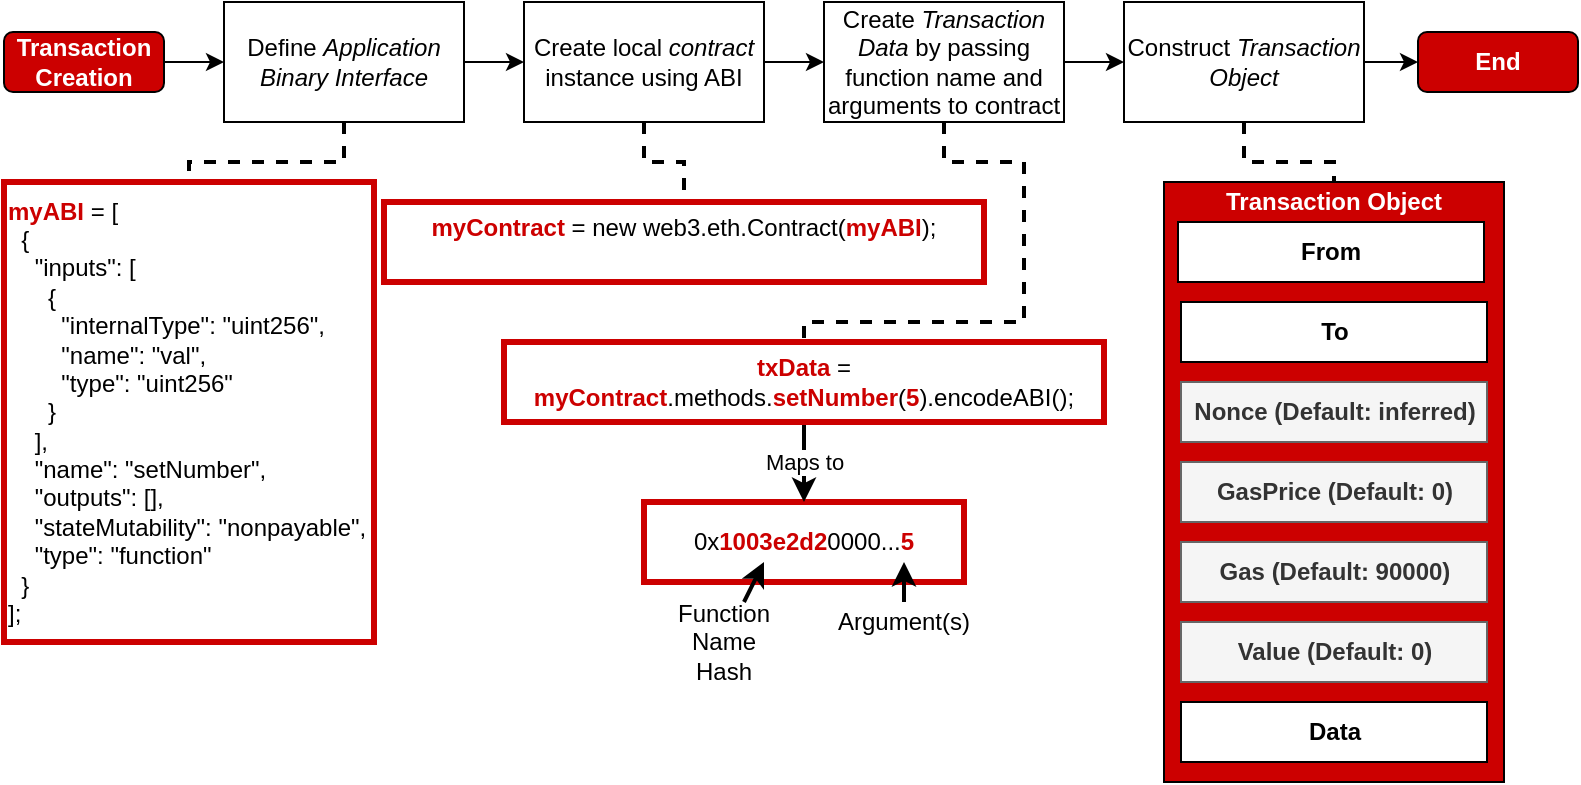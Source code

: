 <mxfile version="14.4.8" type="device"><diagram id="9A7mvMppT19N7c5xAvms" name="Page-1"><mxGraphModel dx="2062" dy="1052" grid="1" gridSize="10" guides="1" tooltips="1" connect="1" arrows="1" fold="1" page="1" pageScale="1" pageWidth="827" pageHeight="1169" math="0" shadow="0"><root><mxCell id="0"/><mxCell id="1" parent="0"/><mxCell id="24Ap_lHDoP3RjYQpcjb1-23" style="edgeStyle=orthogonalEdgeStyle;rounded=0;orthogonalLoop=1;jettySize=auto;html=1;exitX=1;exitY=0.5;exitDx=0;exitDy=0;entryX=0;entryY=0.5;entryDx=0;entryDy=0;endArrow=classic;endFill=1;strokeWidth=1;fontColor=#FFFFFF;" edge="1" parent="1" source="24Ap_lHDoP3RjYQpcjb1-1" target="24Ap_lHDoP3RjYQpcjb1-2"><mxGeometry relative="1" as="geometry"/></mxCell><mxCell id="24Ap_lHDoP3RjYQpcjb1-1" value="Transaction Creation" style="rounded=1;whiteSpace=wrap;html=1;fontStyle=1;fillColor=#CC0000;fontColor=#FFFFFF;" vertex="1" parent="1"><mxGeometry x="20" y="35" width="80" height="30" as="geometry"/></mxCell><mxCell id="24Ap_lHDoP3RjYQpcjb1-12" style="edgeStyle=orthogonalEdgeStyle;rounded=0;orthogonalLoop=1;jettySize=auto;html=1;exitX=0.5;exitY=1;exitDx=0;exitDy=0;entryX=0.5;entryY=0;entryDx=0;entryDy=0;fontColor=#FFFFFF;endArrow=none;endFill=0;dashed=1;strokeWidth=2;" edge="1" parent="1" source="24Ap_lHDoP3RjYQpcjb1-2" target="24Ap_lHDoP3RjYQpcjb1-9"><mxGeometry relative="1" as="geometry"/></mxCell><mxCell id="24Ap_lHDoP3RjYQpcjb1-24" style="edgeStyle=orthogonalEdgeStyle;rounded=0;orthogonalLoop=1;jettySize=auto;html=1;exitX=1;exitY=0.5;exitDx=0;exitDy=0;entryX=0;entryY=0.5;entryDx=0;entryDy=0;endArrow=classic;endFill=1;strokeWidth=1;fontColor=#FFFFFF;" edge="1" parent="1" source="24Ap_lHDoP3RjYQpcjb1-2" target="24Ap_lHDoP3RjYQpcjb1-3"><mxGeometry relative="1" as="geometry"/></mxCell><mxCell id="24Ap_lHDoP3RjYQpcjb1-2" value="Define &lt;i&gt;Application Binary Interface&lt;/i&gt;" style="rounded=0;whiteSpace=wrap;html=1;" vertex="1" parent="1"><mxGeometry x="130" y="20" width="120" height="60" as="geometry"/></mxCell><mxCell id="24Ap_lHDoP3RjYQpcjb1-16" style="edgeStyle=orthogonalEdgeStyle;rounded=0;orthogonalLoop=1;jettySize=auto;html=1;exitX=0.5;exitY=1;exitDx=0;exitDy=0;entryX=0.5;entryY=0;entryDx=0;entryDy=0;dashed=1;endArrow=none;endFill=0;strokeWidth=2;fontColor=#FFFFFF;" edge="1" parent="1" source="24Ap_lHDoP3RjYQpcjb1-3" target="24Ap_lHDoP3RjYQpcjb1-15"><mxGeometry relative="1" as="geometry"/></mxCell><mxCell id="24Ap_lHDoP3RjYQpcjb1-25" style="edgeStyle=orthogonalEdgeStyle;rounded=0;orthogonalLoop=1;jettySize=auto;html=1;exitX=1;exitY=0.5;exitDx=0;exitDy=0;entryX=0;entryY=0.5;entryDx=0;entryDy=0;endArrow=classic;endFill=1;strokeWidth=1;fontColor=#FFFFFF;" edge="1" parent="1" source="24Ap_lHDoP3RjYQpcjb1-3" target="24Ap_lHDoP3RjYQpcjb1-4"><mxGeometry relative="1" as="geometry"/></mxCell><mxCell id="24Ap_lHDoP3RjYQpcjb1-3" value="Create local &lt;i&gt;contract &lt;/i&gt;instance using ABI" style="rounded=0;whiteSpace=wrap;html=1;" vertex="1" parent="1"><mxGeometry x="280" y="20" width="120" height="60" as="geometry"/></mxCell><mxCell id="24Ap_lHDoP3RjYQpcjb1-17" style="edgeStyle=orthogonalEdgeStyle;rounded=0;orthogonalLoop=1;jettySize=auto;html=1;exitX=0.5;exitY=1;exitDx=0;exitDy=0;entryX=0.5;entryY=0;entryDx=0;entryDy=0;dashed=1;endArrow=none;endFill=0;strokeWidth=2;fontColor=#FFFFFF;" edge="1" parent="1" source="24Ap_lHDoP3RjYQpcjb1-4" target="24Ap_lHDoP3RjYQpcjb1-14"><mxGeometry relative="1" as="geometry"><Array as="points"><mxPoint x="490" y="100"/><mxPoint x="530" y="100"/><mxPoint x="530" y="180"/><mxPoint x="420" y="180"/></Array></mxGeometry></mxCell><mxCell id="24Ap_lHDoP3RjYQpcjb1-26" style="edgeStyle=orthogonalEdgeStyle;rounded=0;orthogonalLoop=1;jettySize=auto;html=1;exitX=1;exitY=0.5;exitDx=0;exitDy=0;entryX=0;entryY=0.5;entryDx=0;entryDy=0;endArrow=classic;endFill=1;strokeWidth=1;fontColor=#FFFFFF;" edge="1" parent="1" source="24Ap_lHDoP3RjYQpcjb1-4" target="24Ap_lHDoP3RjYQpcjb1-5"><mxGeometry relative="1" as="geometry"/></mxCell><mxCell id="24Ap_lHDoP3RjYQpcjb1-4" value="Create &lt;i&gt;Transaction Data&lt;/i&gt; by passing function name and arguments to contract" style="rounded=0;whiteSpace=wrap;html=1;" vertex="1" parent="1"><mxGeometry x="430" y="20" width="120" height="60" as="geometry"/></mxCell><mxCell id="24Ap_lHDoP3RjYQpcjb1-28" style="edgeStyle=orthogonalEdgeStyle;rounded=0;orthogonalLoop=1;jettySize=auto;html=1;exitX=0.5;exitY=1;exitDx=0;exitDy=0;entryX=0.5;entryY=0;entryDx=0;entryDy=0;endArrow=none;endFill=0;strokeWidth=2;fontColor=#FFFFFF;dashed=1;" edge="1" parent="1" source="24Ap_lHDoP3RjYQpcjb1-5" target="24Ap_lHDoP3RjYQpcjb1-11"><mxGeometry relative="1" as="geometry"/></mxCell><mxCell id="24Ap_lHDoP3RjYQpcjb1-37" style="edgeStyle=orthogonalEdgeStyle;rounded=0;orthogonalLoop=1;jettySize=auto;html=1;exitX=1;exitY=0.5;exitDx=0;exitDy=0;entryX=0;entryY=0.5;entryDx=0;entryDy=0;endArrow=classic;endFill=1;strokeWidth=1;fontColor=#000000;" edge="1" parent="1" source="24Ap_lHDoP3RjYQpcjb1-5" target="24Ap_lHDoP3RjYQpcjb1-6"><mxGeometry relative="1" as="geometry"/></mxCell><mxCell id="24Ap_lHDoP3RjYQpcjb1-5" value="Construct &lt;i&gt;Transaction Object&lt;/i&gt;" style="rounded=0;whiteSpace=wrap;html=1;" vertex="1" parent="1"><mxGeometry x="580" y="20" width="120" height="60" as="geometry"/></mxCell><mxCell id="24Ap_lHDoP3RjYQpcjb1-6" value="End" style="rounded=1;whiteSpace=wrap;html=1;fontStyle=1;fillColor=#CC0000;fontColor=#FFFFFF;" vertex="1" parent="1"><mxGeometry x="727" y="35" width="80" height="30" as="geometry"/></mxCell><mxCell id="24Ap_lHDoP3RjYQpcjb1-9" value="&lt;div&gt;&lt;b&gt;&lt;font color=&quot;#cc0000&quot;&gt;myABI&lt;/font&gt;&lt;/b&gt;&lt;font color=&quot;#000000&quot;&gt; = [&lt;/font&gt;&lt;/div&gt;&lt;div&gt;&lt;font color=&quot;#000000&quot;&gt;&lt;span&gt;&lt;/span&gt;&amp;nbsp; {&lt;/font&gt;&lt;/div&gt;&lt;div&gt;&lt;font color=&quot;#000000&quot;&gt;&lt;span&gt;&lt;/span&gt;&amp;nbsp; &amp;nbsp; &quot;inputs&quot;: [&lt;/font&gt;&lt;/div&gt;&lt;div&gt;&lt;font color=&quot;#000000&quot;&gt;&lt;span&gt;&lt;/span&gt;&amp;nbsp; &amp;nbsp; &amp;nbsp; {&lt;/font&gt;&lt;/div&gt;&lt;div&gt;&lt;font color=&quot;#000000&quot;&gt;&lt;span&gt;&lt;/span&gt;&amp;nbsp; &amp;nbsp; &amp;nbsp; &amp;nbsp; &quot;internalType&quot;: &quot;uint256&quot;,&lt;/font&gt;&lt;/div&gt;&lt;div&gt;&lt;font color=&quot;#000000&quot;&gt;&lt;span&gt;&lt;/span&gt;&amp;nbsp; &amp;nbsp; &amp;nbsp; &amp;nbsp; &quot;name&quot;: &quot;val&quot;,&lt;/font&gt;&lt;/div&gt;&lt;div&gt;&lt;font color=&quot;#000000&quot;&gt;&lt;span&gt;&lt;/span&gt;&amp;nbsp; &amp;nbsp; &amp;nbsp; &amp;nbsp; &quot;type&quot;: &quot;uint256&quot;&lt;/font&gt;&lt;/div&gt;&lt;div&gt;&lt;font color=&quot;#000000&quot;&gt;&lt;span&gt;&lt;/span&gt;&amp;nbsp; &amp;nbsp; &amp;nbsp; }&lt;/font&gt;&lt;/div&gt;&lt;div&gt;&lt;font color=&quot;#000000&quot;&gt;&lt;span&gt;&lt;/span&gt;&amp;nbsp; &amp;nbsp; ],&lt;/font&gt;&lt;/div&gt;&lt;div&gt;&lt;font color=&quot;#000000&quot;&gt;&lt;span&gt;&lt;/span&gt;&amp;nbsp; &amp;nbsp; &quot;name&quot;: &quot;setNumber&quot;,&lt;/font&gt;&lt;/div&gt;&lt;div&gt;&lt;font color=&quot;#000000&quot;&gt;&lt;span&gt;&lt;/span&gt;&amp;nbsp; &amp;nbsp; &quot;outputs&quot;: [],&lt;/font&gt;&lt;/div&gt;&lt;div&gt;&lt;font color=&quot;#000000&quot;&gt;&lt;span&gt;&lt;/span&gt;&amp;nbsp; &amp;nbsp; &quot;stateMutability&quot;: &quot;nonpayable&quot;,&lt;/font&gt;&lt;/div&gt;&lt;div&gt;&lt;font color=&quot;#000000&quot;&gt;&lt;span&gt;&lt;/span&gt;&amp;nbsp; &amp;nbsp; &quot;type&quot;: &quot;function&quot;&lt;/font&gt;&lt;/div&gt;&lt;div&gt;&lt;font color=&quot;#000000&quot;&gt;&lt;span&gt;&lt;/span&gt;&amp;nbsp; }&lt;/font&gt;&lt;/div&gt;&lt;div&gt;&lt;font color=&quot;#000000&quot;&gt;];&lt;/font&gt;&lt;/div&gt;" style="rounded=0;whiteSpace=wrap;html=1;fontColor=#FFFFFF;strokeColor=#CC0000;strokeWidth=3;fillColor=none;align=left;" vertex="1" parent="1"><mxGeometry x="20" y="110" width="185" height="230" as="geometry"/></mxCell><mxCell id="24Ap_lHDoP3RjYQpcjb1-11" value="" style="rounded=0;whiteSpace=wrap;html=1;fillColor=#CC0000;fontColor=#FFFFFF;" vertex="1" parent="1"><mxGeometry x="600" y="110" width="170" height="300" as="geometry"/></mxCell><mxCell id="24Ap_lHDoP3RjYQpcjb1-13" value="&lt;font color=&quot;#000000&quot;&gt;0x&lt;/font&gt;&lt;b&gt;&lt;font color=&quot;#cc0000&quot;&gt;1003e2d2&lt;/font&gt;&lt;/b&gt;&lt;font color=&quot;#000000&quot;&gt;0000...&lt;/font&gt;&lt;b&gt;&lt;font color=&quot;#cc0000&quot;&gt;5&lt;/font&gt;&lt;/b&gt;" style="rounded=0;whiteSpace=wrap;html=1;fontColor=#FFFFFF;strokeColor=#CC0000;strokeWidth=3;fillColor=none;align=center;" vertex="1" parent="1"><mxGeometry x="340" y="270" width="160" height="40" as="geometry"/></mxCell><mxCell id="24Ap_lHDoP3RjYQpcjb1-18" value="&lt;font color=&quot;#000000&quot;&gt;Maps to&lt;/font&gt;" style="edgeStyle=orthogonalEdgeStyle;rounded=0;orthogonalLoop=1;jettySize=auto;html=1;exitX=0.5;exitY=1;exitDx=0;exitDy=0;entryX=0.5;entryY=0;entryDx=0;entryDy=0;endArrow=classic;endFill=1;strokeWidth=2;fontColor=#FFFFFF;" edge="1" parent="1" source="24Ap_lHDoP3RjYQpcjb1-14" target="24Ap_lHDoP3RjYQpcjb1-13"><mxGeometry relative="1" as="geometry"/></mxCell><mxCell id="24Ap_lHDoP3RjYQpcjb1-14" value="&lt;b&gt;&lt;font color=&quot;#cc0000&quot;&gt;txData &lt;/font&gt;&lt;/b&gt;&lt;font color=&quot;#000000&quot;&gt;= &lt;/font&gt;&lt;b&gt;&lt;font color=&quot;#cc0000&quot;&gt;myContract&lt;/font&gt;&lt;/b&gt;&lt;font color=&quot;#000000&quot;&gt;.methods.&lt;/font&gt;&lt;b&gt;&lt;font color=&quot;#cc0000&quot;&gt;setNumber&lt;/font&gt;&lt;/b&gt;&lt;font color=&quot;#000000&quot;&gt;(&lt;/font&gt;&lt;b&gt;&lt;font color=&quot;#cc0000&quot;&gt;5&lt;/font&gt;&lt;/b&gt;&lt;font color=&quot;#000000&quot;&gt;).encodeABI();&lt;/font&gt;" style="rounded=0;whiteSpace=wrap;html=1;fontColor=#FFFFFF;strokeColor=#CC0000;strokeWidth=3;fillColor=none;align=center;" vertex="1" parent="1"><mxGeometry x="270" y="190" width="300" height="40" as="geometry"/></mxCell><mxCell id="24Ap_lHDoP3RjYQpcjb1-15" value="&lt;div&gt;&lt;b&gt;&lt;font color=&quot;#cc0000&quot;&gt;myContract &lt;/font&gt;&lt;/b&gt;&lt;font color=&quot;#000000&quot;&gt;= new web3.eth.Contract(&lt;/font&gt;&lt;b&gt;&lt;font color=&quot;#cc0000&quot;&gt;myABI&lt;/font&gt;&lt;/b&gt;&lt;font color=&quot;#000000&quot;&gt;);&lt;/font&gt;&lt;/div&gt;&lt;div&gt;&lt;br&gt;&lt;/div&gt;" style="rounded=0;whiteSpace=wrap;html=1;fontColor=#FFFFFF;strokeColor=#CC0000;strokeWidth=3;fillColor=none;align=center;" vertex="1" parent="1"><mxGeometry x="210" y="120" width="300" height="40" as="geometry"/></mxCell><mxCell id="24Ap_lHDoP3RjYQpcjb1-19" value="" style="endArrow=classic;html=1;strokeWidth=2;fontColor=#FFFFFF;" edge="1" parent="1"><mxGeometry width="50" height="50" relative="1" as="geometry"><mxPoint x="390" y="320" as="sourcePoint"/><mxPoint x="400" y="300" as="targetPoint"/></mxGeometry></mxCell><mxCell id="24Ap_lHDoP3RjYQpcjb1-20" value="&lt;font color=&quot;#000000&quot;&gt;Function Name Hash&lt;/font&gt;" style="text;html=1;strokeColor=none;fillColor=none;align=center;verticalAlign=middle;whiteSpace=wrap;rounded=0;fontColor=#FFFFFF;" vertex="1" parent="1"><mxGeometry x="360" y="330" width="40" height="20" as="geometry"/></mxCell><mxCell id="24Ap_lHDoP3RjYQpcjb1-21" value="&lt;font color=&quot;#000000&quot;&gt;Argument(s)&lt;/font&gt;" style="text;html=1;strokeColor=none;fillColor=none;align=center;verticalAlign=middle;whiteSpace=wrap;rounded=0;fontColor=#FFFFFF;" vertex="1" parent="1"><mxGeometry x="450" y="320" width="40" height="20" as="geometry"/></mxCell><mxCell id="24Ap_lHDoP3RjYQpcjb1-22" value="" style="endArrow=classic;html=1;strokeWidth=2;fontColor=#FFFFFF;" edge="1" parent="1"><mxGeometry width="50" height="50" relative="1" as="geometry"><mxPoint x="470" y="320" as="sourcePoint"/><mxPoint x="470" y="300" as="targetPoint"/></mxGeometry></mxCell><mxCell id="24Ap_lHDoP3RjYQpcjb1-29" value="&lt;b&gt;Transaction Object&lt;/b&gt;" style="text;html=1;strokeColor=none;fillColor=none;align=center;verticalAlign=middle;whiteSpace=wrap;rounded=0;fontColor=#FFFFFF;" vertex="1" parent="1"><mxGeometry x="600" y="110" width="170" height="20" as="geometry"/></mxCell><mxCell id="24Ap_lHDoP3RjYQpcjb1-30" value="&lt;b&gt;From&lt;/b&gt;" style="rounded=0;whiteSpace=wrap;html=1;strokeWidth=1;align=center;" vertex="1" parent="1"><mxGeometry x="607" y="130" width="153" height="30" as="geometry"/></mxCell><mxCell id="24Ap_lHDoP3RjYQpcjb1-31" value="&lt;b&gt;To&lt;/b&gt;" style="rounded=0;whiteSpace=wrap;html=1;strokeWidth=1;align=center;" vertex="1" parent="1"><mxGeometry x="608.5" y="170" width="153" height="30" as="geometry"/></mxCell><mxCell id="24Ap_lHDoP3RjYQpcjb1-32" value="&lt;b&gt;Nonce (Default: inferred)&lt;/b&gt;" style="rounded=0;whiteSpace=wrap;html=1;strokeWidth=1;align=center;fillColor=#f5f5f5;strokeColor=#666666;fontColor=#333333;" vertex="1" parent="1"><mxGeometry x="608.5" y="210" width="153" height="30" as="geometry"/></mxCell><mxCell id="24Ap_lHDoP3RjYQpcjb1-33" value="&lt;b&gt;GasPrice (Default: 0)&lt;/b&gt;" style="rounded=0;whiteSpace=wrap;html=1;strokeWidth=1;align=center;fillColor=#f5f5f5;strokeColor=#666666;fontColor=#333333;" vertex="1" parent="1"><mxGeometry x="608.5" y="250" width="153" height="30" as="geometry"/></mxCell><mxCell id="24Ap_lHDoP3RjYQpcjb1-34" value="&lt;b&gt;Gas (Default: 90000)&lt;/b&gt;" style="rounded=0;whiteSpace=wrap;html=1;strokeWidth=1;align=center;fillColor=#f5f5f5;strokeColor=#666666;fontColor=#333333;" vertex="1" parent="1"><mxGeometry x="608.5" y="290" width="153" height="30" as="geometry"/></mxCell><mxCell id="24Ap_lHDoP3RjYQpcjb1-35" value="&lt;b&gt;Value (Default: 0)&lt;/b&gt;" style="rounded=0;whiteSpace=wrap;html=1;strokeWidth=1;align=center;fillColor=#f5f5f5;strokeColor=#666666;fontColor=#333333;" vertex="1" parent="1"><mxGeometry x="608.5" y="330" width="153" height="30" as="geometry"/></mxCell><mxCell id="24Ap_lHDoP3RjYQpcjb1-36" value="&lt;b&gt;Data&lt;/b&gt;" style="rounded=0;whiteSpace=wrap;html=1;strokeWidth=1;align=center;" vertex="1" parent="1"><mxGeometry x="608.5" y="370" width="153" height="30" as="geometry"/></mxCell></root></mxGraphModel></diagram></mxfile>